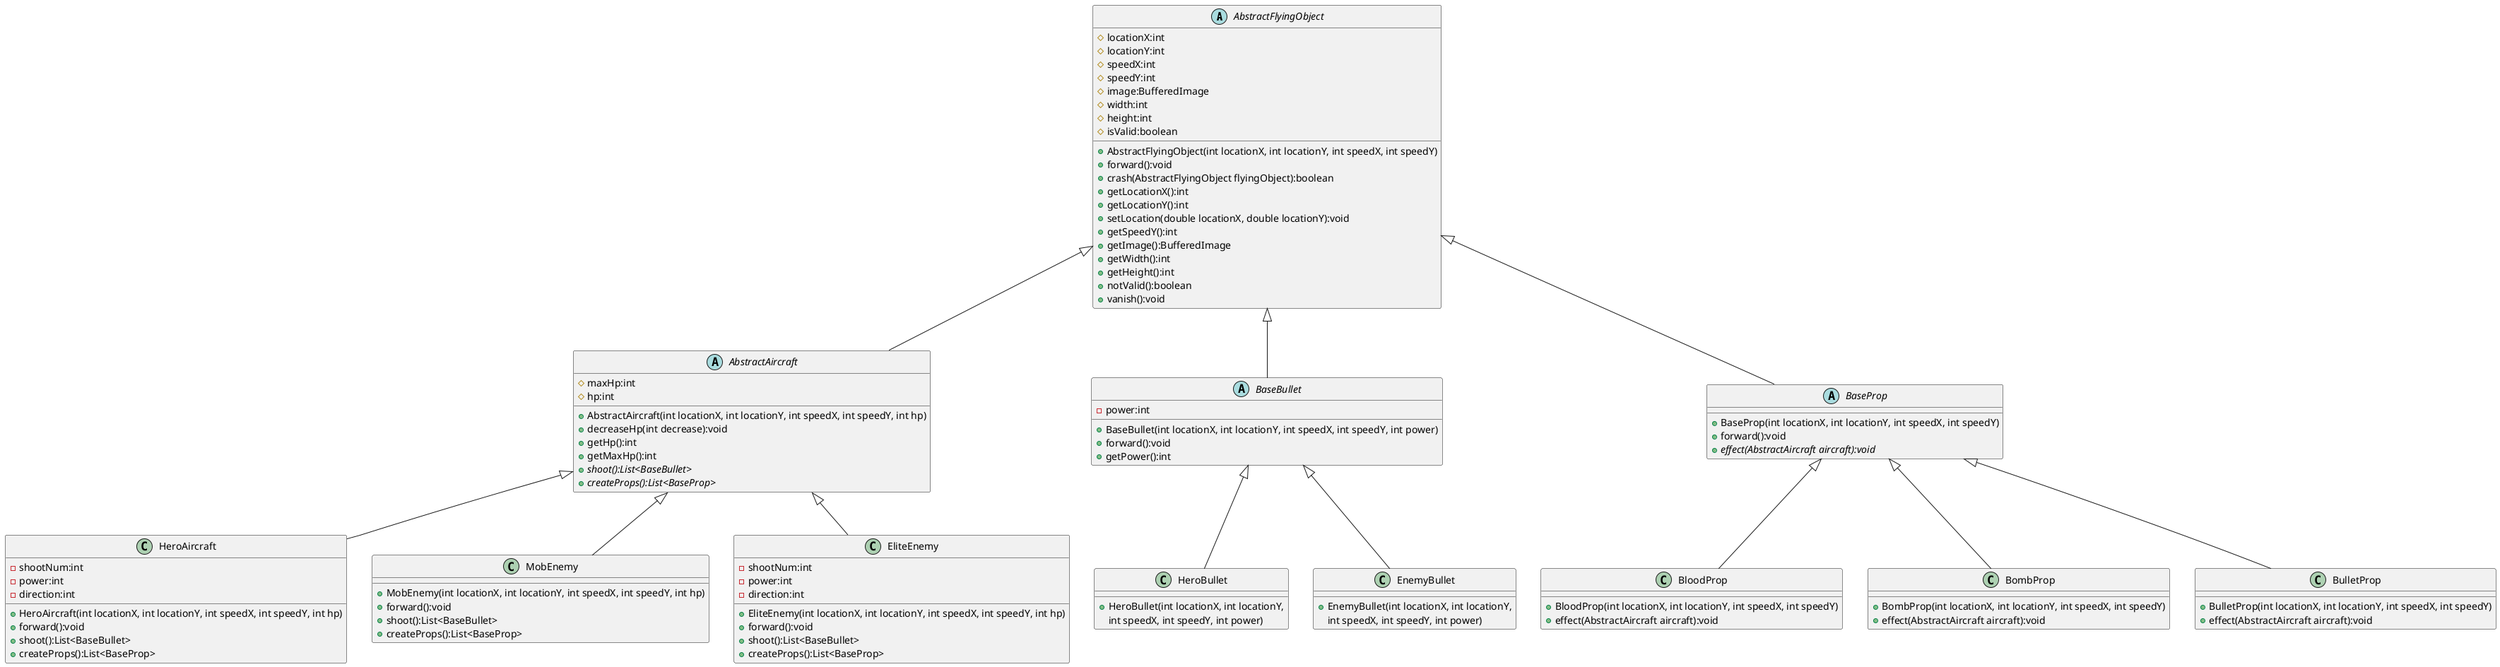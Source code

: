 @startuml
'https://plantuml.com/class-diagram

abstract class AbstractFlyingObject
{
    # locationX:int
    # locationY:int
    # speedX:int
    # speedY:int
    # image:BufferedImage
    # width:int
    # height:int
    # isValid:boolean

    + AbstractFlyingObject(int locationX, int locationY, int speedX, int speedY)
    + forward():void
    + crash(AbstractFlyingObject flyingObject):boolean
    + getLocationX():int
    + getLocationY():int
    + setLocation(double locationX, double locationY):void
    + getSpeedY():int
    + getImage():BufferedImage
    + getWidth():int
    + getHeight():int
    + notValid():boolean
    + vanish():void
}

abstract class AbstractAircraft
{
	# maxHp:int
    # hp:int
    + AbstractAircraft(int locationX, int locationY, int speedX, int speedY, int hp)
    + decreaseHp(int decrease):void
    + getHp():int
    + getMaxHp():int
    + {abstract} shoot():List<BaseBullet>
    + {abstract} createProps():List<BaseProp>
 }


class HeroAircraft {
    - shootNum:int
    - power:int
    - direction:int
    + HeroAircraft(int locationX, int locationY, int speedX, int speedY, int hp)
    + forward():void
    + shoot():List<BaseBullet>
    + createProps():List<BaseProp>
}
AbstractAircraft <|-- HeroAircraft

class MobEnemy {
    + MobEnemy(int locationX, int locationY, int speedX, int speedY, int hp)
    + forward():void
    + shoot():List<BaseBullet>
    + createProps():List<BaseProp>
}
AbstractAircraft <|-- MobEnemy

class EliteEnemy {
    - shootNum:int
    - power:int
    - direction:int
    + EliteEnemy(int locationX, int locationY, int speedX, int speedY, int hp)
    + forward():void
    + shoot():List<BaseBullet>
    + createProps():List<BaseProp>
}
AbstractAircraft <|-- EliteEnemy

abstract class BaseBullet
{
    - power:int
    + BaseBullet(int locationX, int locationY, int speedX, int speedY, int power)
    + forward():void
	+ getPower():int
}

class HeroBullet {
    + HeroBullet(int locationX, int locationY,
     int speedX, int speedY, int power)
}
BaseBullet <|-- HeroBullet

class EnemyBullet {
    + EnemyBullet(int locationX, int locationY,
     int speedX, int speedY, int power)
}
BaseBullet <|-- EnemyBullet

abstract class BaseProp
{
    + BaseProp(int locationX, int locationY, int speedX, int speedY)
    + forward():void
	+ {abstract} effect(AbstractAircraft aircraft):void
}

class BloodProp
{
    + BloodProp(int locationX, int locationY, int speedX, int speedY)
	+ effect(AbstractAircraft aircraft):void
}
BaseProp <|-- BloodProp

class BombProp
{
    + BombProp(int locationX, int locationY, int speedX, int speedY)
	+ effect(AbstractAircraft aircraft):void
}
BaseProp <|-- BombProp

class BulletProp
{
    + BulletProp(int locationX, int locationY, int speedX, int speedY)
	+ effect(AbstractAircraft aircraft):void
}
BaseProp <|-- BulletProp

AbstractFlyingObject <|-- AbstractAircraft
AbstractFlyingObject <|-- BaseBullet
AbstractFlyingObject <|-- BaseProp

@enduml
